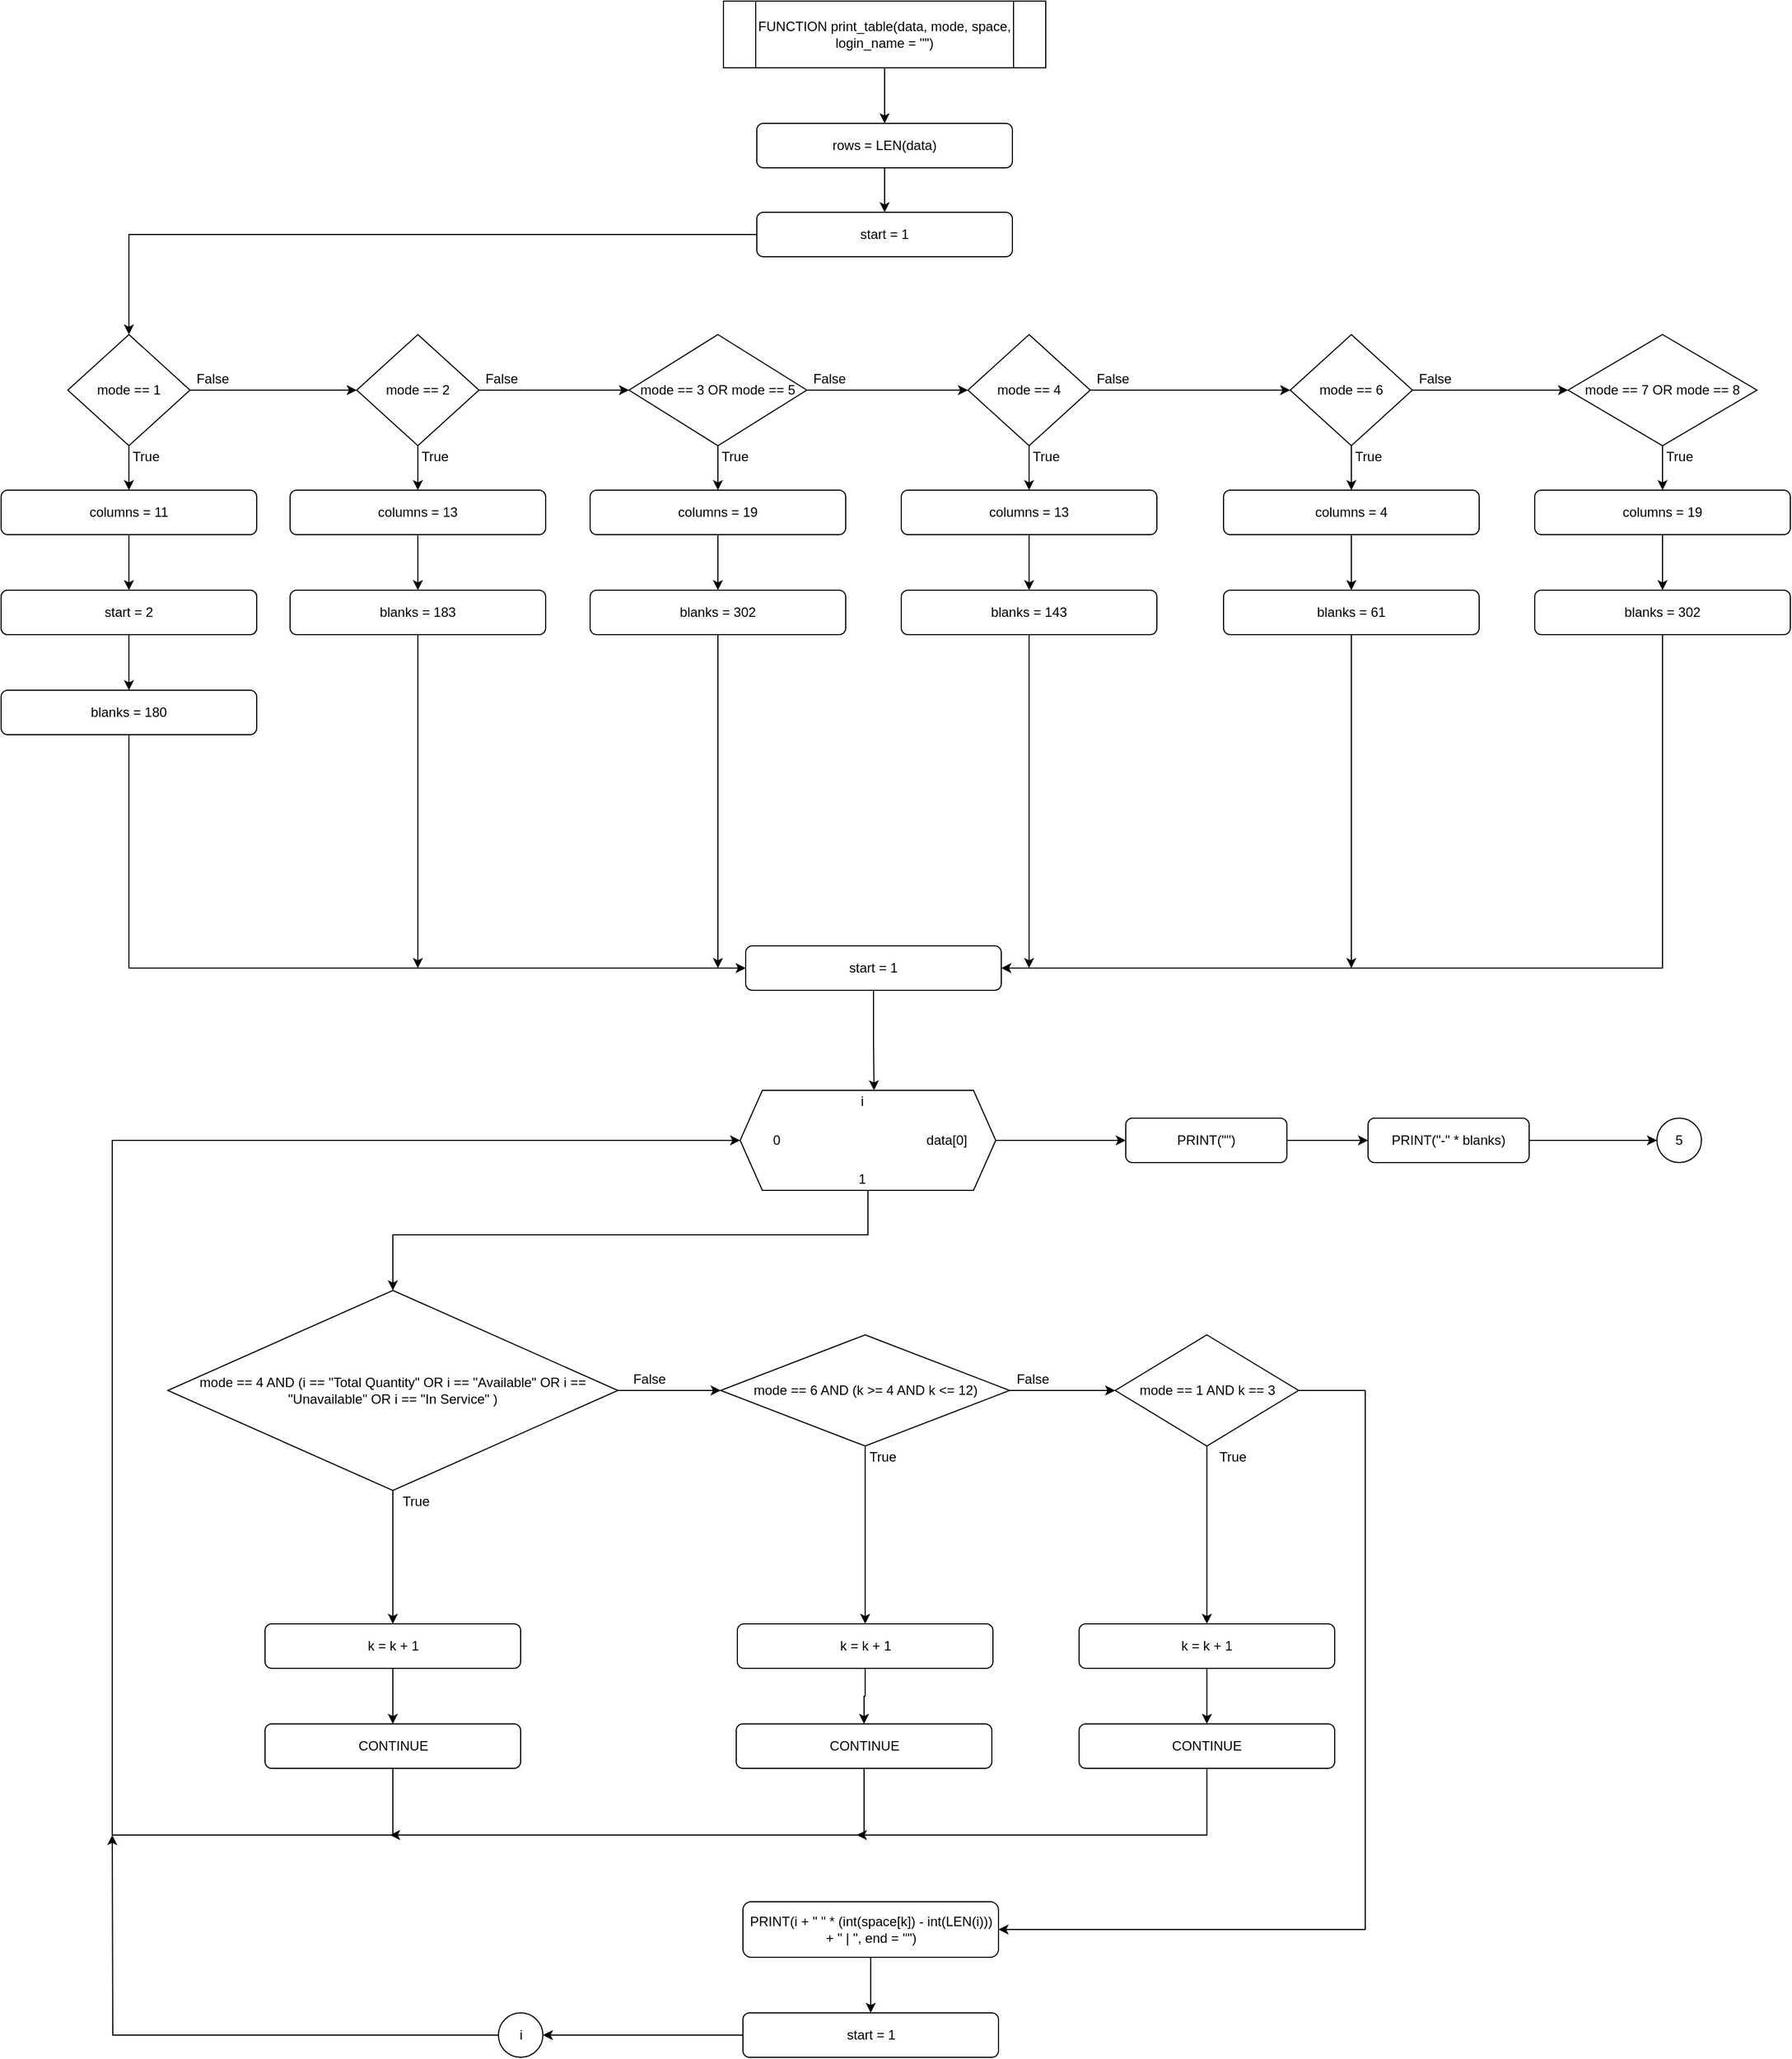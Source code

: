 <mxfile version="14.7.6" type="github" pages="2">
  <diagram id="pfcM3bttXem0MhIztuWE" name="Page-1">
    <mxGraphModel dx="1753" dy="1064" grid="1" gridSize="10" guides="1" tooltips="1" connect="1" arrows="1" fold="1" page="1" pageScale="1" pageWidth="3300" pageHeight="4681" math="0" shadow="0">
      <root>
        <mxCell id="0" />
        <mxCell id="1" parent="0" />
        <mxCell id="5b7TOtmZeHApVHeLRPyt-3" value="" style="edgeStyle=orthogonalEdgeStyle;rounded=0;orthogonalLoop=1;jettySize=auto;html=1;" edge="1" parent="1" source="5b7TOtmZeHApVHeLRPyt-1" target="5b7TOtmZeHApVHeLRPyt-2">
          <mxGeometry relative="1" as="geometry" />
        </mxCell>
        <mxCell id="5b7TOtmZeHApVHeLRPyt-1" value="FUNCTION print_table(data, mode, space, login_name = &quot;&quot;)" style="shape=process;whiteSpace=wrap;html=1;backgroundOutline=1;" vertex="1" parent="1">
          <mxGeometry x="780" y="80" width="290" height="60" as="geometry" />
        </mxCell>
        <mxCell id="5b7TOtmZeHApVHeLRPyt-5" value="" style="edgeStyle=orthogonalEdgeStyle;rounded=0;orthogonalLoop=1;jettySize=auto;html=1;" edge="1" parent="1" source="5b7TOtmZeHApVHeLRPyt-2" target="5b7TOtmZeHApVHeLRPyt-4">
          <mxGeometry relative="1" as="geometry" />
        </mxCell>
        <mxCell id="5b7TOtmZeHApVHeLRPyt-2" value="rows = LEN(data)" style="rounded=1;whiteSpace=wrap;html=1;" vertex="1" parent="1">
          <mxGeometry x="810" y="190" width="230" height="40" as="geometry" />
        </mxCell>
        <mxCell id="5b7TOtmZeHApVHeLRPyt-7" style="edgeStyle=orthogonalEdgeStyle;rounded=0;orthogonalLoop=1;jettySize=auto;html=1;entryX=0.5;entryY=0;entryDx=0;entryDy=0;" edge="1" parent="1" source="5b7TOtmZeHApVHeLRPyt-4" target="5b7TOtmZeHApVHeLRPyt-6">
          <mxGeometry relative="1" as="geometry" />
        </mxCell>
        <mxCell id="5b7TOtmZeHApVHeLRPyt-4" value="start = 1" style="rounded=1;whiteSpace=wrap;html=1;" vertex="1" parent="1">
          <mxGeometry x="810" y="270" width="230" height="40" as="geometry" />
        </mxCell>
        <mxCell id="5b7TOtmZeHApVHeLRPyt-9" value="" style="edgeStyle=orthogonalEdgeStyle;rounded=0;orthogonalLoop=1;jettySize=auto;html=1;" edge="1" parent="1" source="5b7TOtmZeHApVHeLRPyt-6" target="5b7TOtmZeHApVHeLRPyt-8">
          <mxGeometry relative="1" as="geometry" />
        </mxCell>
        <mxCell id="5b7TOtmZeHApVHeLRPyt-37" style="edgeStyle=orthogonalEdgeStyle;rounded=0;orthogonalLoop=1;jettySize=auto;html=1;entryX=0;entryY=0.5;entryDx=0;entryDy=0;" edge="1" parent="1" source="5b7TOtmZeHApVHeLRPyt-6" target="5b7TOtmZeHApVHeLRPyt-13">
          <mxGeometry relative="1" as="geometry" />
        </mxCell>
        <mxCell id="5b7TOtmZeHApVHeLRPyt-6" value="mode == 1" style="rhombus;whiteSpace=wrap;html=1;" vertex="1" parent="1">
          <mxGeometry x="190" y="380" width="110" height="100" as="geometry" />
        </mxCell>
        <mxCell id="5b7TOtmZeHApVHeLRPyt-11" value="" style="edgeStyle=orthogonalEdgeStyle;rounded=0;orthogonalLoop=1;jettySize=auto;html=1;" edge="1" parent="1" source="5b7TOtmZeHApVHeLRPyt-8" target="5b7TOtmZeHApVHeLRPyt-10">
          <mxGeometry relative="1" as="geometry" />
        </mxCell>
        <mxCell id="5b7TOtmZeHApVHeLRPyt-8" value="columns = 11" style="rounded=1;whiteSpace=wrap;html=1;" vertex="1" parent="1">
          <mxGeometry x="130" y="520" width="230" height="40" as="geometry" />
        </mxCell>
        <mxCell id="5b7TOtmZeHApVHeLRPyt-10" value="PRINT(&quot;Please Select: &quot;)" style="rounded=1;whiteSpace=wrap;html=1;" vertex="1" parent="1">
          <mxGeometry x="130" y="610" width="230" height="40" as="geometry" />
        </mxCell>
        <mxCell id="5b7TOtmZeHApVHeLRPyt-12" value="" style="edgeStyle=orthogonalEdgeStyle;rounded=0;orthogonalLoop=1;jettySize=auto;html=1;" edge="1" parent="1" source="5b7TOtmZeHApVHeLRPyt-13" target="5b7TOtmZeHApVHeLRPyt-15">
          <mxGeometry relative="1" as="geometry" />
        </mxCell>
        <mxCell id="5b7TOtmZeHApVHeLRPyt-38" style="edgeStyle=orthogonalEdgeStyle;rounded=0;orthogonalLoop=1;jettySize=auto;html=1;" edge="1" parent="1" source="5b7TOtmZeHApVHeLRPyt-13" target="5b7TOtmZeHApVHeLRPyt-18">
          <mxGeometry relative="1" as="geometry" />
        </mxCell>
        <mxCell id="5b7TOtmZeHApVHeLRPyt-13" value="mode == 2" style="rhombus;whiteSpace=wrap;html=1;" vertex="1" parent="1">
          <mxGeometry x="450" y="380" width="110" height="100" as="geometry" />
        </mxCell>
        <mxCell id="5b7TOtmZeHApVHeLRPyt-14" value="" style="edgeStyle=orthogonalEdgeStyle;rounded=0;orthogonalLoop=1;jettySize=auto;html=1;" edge="1" parent="1" source="5b7TOtmZeHApVHeLRPyt-15" target="5b7TOtmZeHApVHeLRPyt-16">
          <mxGeometry relative="1" as="geometry" />
        </mxCell>
        <mxCell id="5b7TOtmZeHApVHeLRPyt-15" value="columns = 13" style="rounded=1;whiteSpace=wrap;html=1;" vertex="1" parent="1">
          <mxGeometry x="390" y="520" width="230" height="40" as="geometry" />
        </mxCell>
        <mxCell id="5b7TOtmZeHApVHeLRPyt-62" style="edgeStyle=orthogonalEdgeStyle;rounded=0;orthogonalLoop=1;jettySize=auto;html=1;" edge="1" parent="1" source="5b7TOtmZeHApVHeLRPyt-16">
          <mxGeometry relative="1" as="geometry">
            <mxPoint x="505" y="950" as="targetPoint" />
          </mxGeometry>
        </mxCell>
        <mxCell id="5b7TOtmZeHApVHeLRPyt-16" value="blanks = 183" style="rounded=1;whiteSpace=wrap;html=1;" vertex="1" parent="1">
          <mxGeometry x="390" y="610" width="230" height="40" as="geometry" />
        </mxCell>
        <mxCell id="5b7TOtmZeHApVHeLRPyt-17" value="" style="edgeStyle=orthogonalEdgeStyle;rounded=0;orthogonalLoop=1;jettySize=auto;html=1;" edge="1" parent="1" source="5b7TOtmZeHApVHeLRPyt-18" target="5b7TOtmZeHApVHeLRPyt-20">
          <mxGeometry relative="1" as="geometry" />
        </mxCell>
        <mxCell id="5b7TOtmZeHApVHeLRPyt-39" style="edgeStyle=orthogonalEdgeStyle;rounded=0;orthogonalLoop=1;jettySize=auto;html=1;entryX=0;entryY=0.5;entryDx=0;entryDy=0;" edge="1" parent="1" source="5b7TOtmZeHApVHeLRPyt-18" target="5b7TOtmZeHApVHeLRPyt-23">
          <mxGeometry relative="1" as="geometry" />
        </mxCell>
        <mxCell id="5b7TOtmZeHApVHeLRPyt-18" value="mode == 3 OR mode == 5" style="rhombus;whiteSpace=wrap;html=1;" vertex="1" parent="1">
          <mxGeometry x="695" y="380" width="160" height="100" as="geometry" />
        </mxCell>
        <mxCell id="5b7TOtmZeHApVHeLRPyt-19" value="" style="edgeStyle=orthogonalEdgeStyle;rounded=0;orthogonalLoop=1;jettySize=auto;html=1;" edge="1" parent="1" source="5b7TOtmZeHApVHeLRPyt-20" target="5b7TOtmZeHApVHeLRPyt-21">
          <mxGeometry relative="1" as="geometry" />
        </mxCell>
        <mxCell id="5b7TOtmZeHApVHeLRPyt-20" value="columns = 19" style="rounded=1;whiteSpace=wrap;html=1;" vertex="1" parent="1">
          <mxGeometry x="660" y="520" width="230" height="40" as="geometry" />
        </mxCell>
        <mxCell id="5b7TOtmZeHApVHeLRPyt-63" style="edgeStyle=orthogonalEdgeStyle;rounded=0;orthogonalLoop=1;jettySize=auto;html=1;" edge="1" parent="1" source="5b7TOtmZeHApVHeLRPyt-21">
          <mxGeometry relative="1" as="geometry">
            <mxPoint x="775" y="950" as="targetPoint" />
          </mxGeometry>
        </mxCell>
        <mxCell id="5b7TOtmZeHApVHeLRPyt-21" value="blanks = 302" style="rounded=1;whiteSpace=wrap;html=1;" vertex="1" parent="1">
          <mxGeometry x="660" y="610" width="230" height="40" as="geometry" />
        </mxCell>
        <mxCell id="5b7TOtmZeHApVHeLRPyt-22" value="" style="edgeStyle=orthogonalEdgeStyle;rounded=0;orthogonalLoop=1;jettySize=auto;html=1;" edge="1" parent="1" source="5b7TOtmZeHApVHeLRPyt-23" target="5b7TOtmZeHApVHeLRPyt-25">
          <mxGeometry relative="1" as="geometry" />
        </mxCell>
        <mxCell id="5b7TOtmZeHApVHeLRPyt-40" style="edgeStyle=orthogonalEdgeStyle;rounded=0;orthogonalLoop=1;jettySize=auto;html=1;" edge="1" parent="1" source="5b7TOtmZeHApVHeLRPyt-23" target="5b7TOtmZeHApVHeLRPyt-28">
          <mxGeometry relative="1" as="geometry" />
        </mxCell>
        <mxCell id="5b7TOtmZeHApVHeLRPyt-23" value="mode == 4" style="rhombus;whiteSpace=wrap;html=1;" vertex="1" parent="1">
          <mxGeometry x="1000" y="380" width="110" height="100" as="geometry" />
        </mxCell>
        <mxCell id="5b7TOtmZeHApVHeLRPyt-24" value="" style="edgeStyle=orthogonalEdgeStyle;rounded=0;orthogonalLoop=1;jettySize=auto;html=1;" edge="1" parent="1" source="5b7TOtmZeHApVHeLRPyt-25" target="5b7TOtmZeHApVHeLRPyt-26">
          <mxGeometry relative="1" as="geometry" />
        </mxCell>
        <mxCell id="5b7TOtmZeHApVHeLRPyt-25" value="columns = 13" style="rounded=1;whiteSpace=wrap;html=1;" vertex="1" parent="1">
          <mxGeometry x="940" y="520" width="230" height="40" as="geometry" />
        </mxCell>
        <mxCell id="5b7TOtmZeHApVHeLRPyt-66" style="edgeStyle=orthogonalEdgeStyle;rounded=0;orthogonalLoop=1;jettySize=auto;html=1;" edge="1" parent="1" source="5b7TOtmZeHApVHeLRPyt-26">
          <mxGeometry relative="1" as="geometry">
            <mxPoint x="1055" y="950" as="targetPoint" />
          </mxGeometry>
        </mxCell>
        <mxCell id="5b7TOtmZeHApVHeLRPyt-26" value="blanks = 143" style="rounded=1;whiteSpace=wrap;html=1;" vertex="1" parent="1">
          <mxGeometry x="940" y="610" width="230" height="40" as="geometry" />
        </mxCell>
        <mxCell id="5b7TOtmZeHApVHeLRPyt-27" value="" style="edgeStyle=orthogonalEdgeStyle;rounded=0;orthogonalLoop=1;jettySize=auto;html=1;" edge="1" parent="1" source="5b7TOtmZeHApVHeLRPyt-28" target="5b7TOtmZeHApVHeLRPyt-30">
          <mxGeometry relative="1" as="geometry" />
        </mxCell>
        <mxCell id="5b7TOtmZeHApVHeLRPyt-42" style="edgeStyle=orthogonalEdgeStyle;rounded=0;orthogonalLoop=1;jettySize=auto;html=1;entryX=0;entryY=0.5;entryDx=0;entryDy=0;" edge="1" parent="1" source="5b7TOtmZeHApVHeLRPyt-28" target="5b7TOtmZeHApVHeLRPyt-33">
          <mxGeometry relative="1" as="geometry" />
        </mxCell>
        <mxCell id="5b7TOtmZeHApVHeLRPyt-28" value="mode == 6" style="rhombus;whiteSpace=wrap;html=1;" vertex="1" parent="1">
          <mxGeometry x="1290" y="380" width="110" height="100" as="geometry" />
        </mxCell>
        <mxCell id="5b7TOtmZeHApVHeLRPyt-29" value="" style="edgeStyle=orthogonalEdgeStyle;rounded=0;orthogonalLoop=1;jettySize=auto;html=1;" edge="1" parent="1" source="5b7TOtmZeHApVHeLRPyt-30" target="5b7TOtmZeHApVHeLRPyt-31">
          <mxGeometry relative="1" as="geometry" />
        </mxCell>
        <mxCell id="5b7TOtmZeHApVHeLRPyt-30" value="columns = 4" style="rounded=1;whiteSpace=wrap;html=1;" vertex="1" parent="1">
          <mxGeometry x="1230" y="520" width="230" height="40" as="geometry" />
        </mxCell>
        <mxCell id="5b7TOtmZeHApVHeLRPyt-65" style="edgeStyle=orthogonalEdgeStyle;rounded=0;orthogonalLoop=1;jettySize=auto;html=1;" edge="1" parent="1" source="5b7TOtmZeHApVHeLRPyt-31">
          <mxGeometry relative="1" as="geometry">
            <mxPoint x="1345" y="950" as="targetPoint" />
          </mxGeometry>
        </mxCell>
        <mxCell id="5b7TOtmZeHApVHeLRPyt-31" value="blanks = 61" style="rounded=1;whiteSpace=wrap;html=1;" vertex="1" parent="1">
          <mxGeometry x="1230" y="610" width="230" height="40" as="geometry" />
        </mxCell>
        <mxCell id="5b7TOtmZeHApVHeLRPyt-32" value="" style="edgeStyle=orthogonalEdgeStyle;rounded=0;orthogonalLoop=1;jettySize=auto;html=1;" edge="1" parent="1" source="5b7TOtmZeHApVHeLRPyt-33" target="5b7TOtmZeHApVHeLRPyt-35">
          <mxGeometry relative="1" as="geometry" />
        </mxCell>
        <mxCell id="5b7TOtmZeHApVHeLRPyt-33" value="mode == 7 OR mode == 8" style="rhombus;whiteSpace=wrap;html=1;" vertex="1" parent="1">
          <mxGeometry x="1540" y="380" width="170" height="100" as="geometry" />
        </mxCell>
        <mxCell id="5b7TOtmZeHApVHeLRPyt-34" value="" style="edgeStyle=orthogonalEdgeStyle;rounded=0;orthogonalLoop=1;jettySize=auto;html=1;" edge="1" parent="1" source="5b7TOtmZeHApVHeLRPyt-35" target="5b7TOtmZeHApVHeLRPyt-36">
          <mxGeometry relative="1" as="geometry" />
        </mxCell>
        <mxCell id="5b7TOtmZeHApVHeLRPyt-35" value="columns = 19" style="rounded=1;whiteSpace=wrap;html=1;" vertex="1" parent="1">
          <mxGeometry x="1510" y="520" width="230" height="40" as="geometry" />
        </mxCell>
        <mxCell id="5b7TOtmZeHApVHeLRPyt-64" style="edgeStyle=orthogonalEdgeStyle;rounded=0;orthogonalLoop=1;jettySize=auto;html=1;entryX=1;entryY=0.5;entryDx=0;entryDy=0;" edge="1" parent="1" source="5b7TOtmZeHApVHeLRPyt-36" target="5b7TOtmZeHApVHeLRPyt-59">
          <mxGeometry relative="1" as="geometry">
            <Array as="points">
              <mxPoint x="1625" y="950" />
            </Array>
          </mxGeometry>
        </mxCell>
        <mxCell id="5b7TOtmZeHApVHeLRPyt-36" value="blanks = 302" style="rounded=1;whiteSpace=wrap;html=1;" vertex="1" parent="1">
          <mxGeometry x="1510" y="610" width="230" height="40" as="geometry" />
        </mxCell>
        <mxCell id="5b7TOtmZeHApVHeLRPyt-45" value="" style="edgeStyle=orthogonalEdgeStyle;rounded=0;orthogonalLoop=1;jettySize=auto;html=1;" edge="1" parent="1" source="5b7TOtmZeHApVHeLRPyt-43" target="5b7TOtmZeHApVHeLRPyt-44">
          <mxGeometry relative="1" as="geometry" />
        </mxCell>
        <mxCell id="5b7TOtmZeHApVHeLRPyt-43" value="start = 2" style="rounded=1;whiteSpace=wrap;html=1;" vertex="1" parent="1">
          <mxGeometry x="130" y="610" width="230" height="40" as="geometry" />
        </mxCell>
        <mxCell id="5b7TOtmZeHApVHeLRPyt-61" style="edgeStyle=orthogonalEdgeStyle;rounded=0;orthogonalLoop=1;jettySize=auto;html=1;entryX=0;entryY=0.5;entryDx=0;entryDy=0;" edge="1" parent="1" source="5b7TOtmZeHApVHeLRPyt-44" target="5b7TOtmZeHApVHeLRPyt-59">
          <mxGeometry relative="1" as="geometry">
            <Array as="points">
              <mxPoint x="245" y="950" />
            </Array>
          </mxGeometry>
        </mxCell>
        <mxCell id="5b7TOtmZeHApVHeLRPyt-44" value="blanks = 180" style="rounded=1;whiteSpace=wrap;html=1;" vertex="1" parent="1">
          <mxGeometry x="130" y="700" width="230" height="40" as="geometry" />
        </mxCell>
        <mxCell id="5b7TOtmZeHApVHeLRPyt-47" value="True" style="text;html=1;align=center;verticalAlign=middle;resizable=0;points=[];autosize=1;strokeColor=none;" vertex="1" parent="1">
          <mxGeometry x="240" y="480" width="40" height="20" as="geometry" />
        </mxCell>
        <mxCell id="5b7TOtmZeHApVHeLRPyt-48" value="True" style="text;html=1;align=center;verticalAlign=middle;resizable=0;points=[];autosize=1;strokeColor=none;" vertex="1" parent="1">
          <mxGeometry x="500" y="480" width="40" height="20" as="geometry" />
        </mxCell>
        <mxCell id="5b7TOtmZeHApVHeLRPyt-49" value="True" style="text;html=1;align=center;verticalAlign=middle;resizable=0;points=[];autosize=1;strokeColor=none;" vertex="1" parent="1">
          <mxGeometry x="770" y="480" width="40" height="20" as="geometry" />
        </mxCell>
        <mxCell id="5b7TOtmZeHApVHeLRPyt-50" value="True" style="text;html=1;align=center;verticalAlign=middle;resizable=0;points=[];autosize=1;strokeColor=none;" vertex="1" parent="1">
          <mxGeometry x="1050" y="480" width="40" height="20" as="geometry" />
        </mxCell>
        <mxCell id="5b7TOtmZeHApVHeLRPyt-51" value="True" style="text;html=1;align=center;verticalAlign=middle;resizable=0;points=[];autosize=1;strokeColor=none;" vertex="1" parent="1">
          <mxGeometry x="1620" y="480" width="40" height="20" as="geometry" />
        </mxCell>
        <mxCell id="5b7TOtmZeHApVHeLRPyt-52" value="True" style="text;html=1;align=center;verticalAlign=middle;resizable=0;points=[];autosize=1;strokeColor=none;" vertex="1" parent="1">
          <mxGeometry x="1340" y="480" width="40" height="20" as="geometry" />
        </mxCell>
        <mxCell id="5b7TOtmZeHApVHeLRPyt-53" value="False" style="text;html=1;align=center;verticalAlign=middle;resizable=0;points=[];autosize=1;strokeColor=none;" vertex="1" parent="1">
          <mxGeometry x="300" y="410" width="40" height="20" as="geometry" />
        </mxCell>
        <mxCell id="5b7TOtmZeHApVHeLRPyt-54" value="False" style="text;html=1;align=center;verticalAlign=middle;resizable=0;points=[];autosize=1;strokeColor=none;" vertex="1" parent="1">
          <mxGeometry x="560" y="410" width="40" height="20" as="geometry" />
        </mxCell>
        <mxCell id="5b7TOtmZeHApVHeLRPyt-55" value="False" style="text;html=1;align=center;verticalAlign=middle;resizable=0;points=[];autosize=1;strokeColor=none;" vertex="1" parent="1">
          <mxGeometry x="855" y="410" width="40" height="20" as="geometry" />
        </mxCell>
        <mxCell id="5b7TOtmZeHApVHeLRPyt-56" value="False" style="text;html=1;align=center;verticalAlign=middle;resizable=0;points=[];autosize=1;strokeColor=none;" vertex="1" parent="1">
          <mxGeometry x="1110" y="410" width="40" height="20" as="geometry" />
        </mxCell>
        <mxCell id="5b7TOtmZeHApVHeLRPyt-57" value="False" style="text;html=1;align=center;verticalAlign=middle;resizable=0;points=[];autosize=1;strokeColor=none;" vertex="1" parent="1">
          <mxGeometry x="1400" y="410" width="40" height="20" as="geometry" />
        </mxCell>
        <mxCell id="5b7TOtmZeHApVHeLRPyt-74" style="edgeStyle=orthogonalEdgeStyle;rounded=0;orthogonalLoop=1;jettySize=auto;html=1;entryX=0.75;entryY=0;entryDx=0;entryDy=0;" edge="1" parent="1" source="5b7TOtmZeHApVHeLRPyt-59" target="5b7TOtmZeHApVHeLRPyt-70">
          <mxGeometry relative="1" as="geometry" />
        </mxCell>
        <mxCell id="5b7TOtmZeHApVHeLRPyt-59" value="start = 1" style="rounded=1;whiteSpace=wrap;html=1;" vertex="1" parent="1">
          <mxGeometry x="800" y="930" width="230" height="40" as="geometry" />
        </mxCell>
        <mxCell id="5b7TOtmZeHApVHeLRPyt-68" value="" style="group" vertex="1" connectable="0" parent="1">
          <mxGeometry x="795" y="1060" width="230" height="90" as="geometry" />
        </mxCell>
        <mxCell id="5b7TOtmZeHApVHeLRPyt-69" value="" style="shape=hexagon;perimeter=hexagonPerimeter2;whiteSpace=wrap;html=1;fixedSize=1;" vertex="1" parent="5b7TOtmZeHApVHeLRPyt-68">
          <mxGeometry width="230.0" height="90" as="geometry" />
        </mxCell>
        <mxCell id="5b7TOtmZeHApVHeLRPyt-70" value="i" style="text;html=1;strokeColor=none;fillColor=none;align=center;verticalAlign=middle;whiteSpace=wrap;rounded=0;" vertex="1" parent="5b7TOtmZeHApVHeLRPyt-68">
          <mxGeometry x="87.619" width="43.81" height="20" as="geometry" />
        </mxCell>
        <mxCell id="5b7TOtmZeHApVHeLRPyt-71" value="0" style="text;html=1;strokeColor=none;fillColor=none;align=center;verticalAlign=middle;whiteSpace=wrap;rounded=0;" vertex="1" parent="5b7TOtmZeHApVHeLRPyt-68">
          <mxGeometry x="10.952" y="35" width="43.81" height="20" as="geometry" />
        </mxCell>
        <mxCell id="5b7TOtmZeHApVHeLRPyt-72" value="1" style="text;html=1;strokeColor=none;fillColor=none;align=center;verticalAlign=middle;whiteSpace=wrap;rounded=0;" vertex="1" parent="5b7TOtmZeHApVHeLRPyt-68">
          <mxGeometry x="87.619" y="70" width="43.81" height="20" as="geometry" />
        </mxCell>
        <mxCell id="5b7TOtmZeHApVHeLRPyt-73" value="data[0]" style="text;html=1;strokeColor=none;fillColor=none;align=center;verticalAlign=middle;whiteSpace=wrap;rounded=0;" vertex="1" parent="5b7TOtmZeHApVHeLRPyt-68">
          <mxGeometry x="164.286" y="35" width="43.81" height="20" as="geometry" />
        </mxCell>
        <mxCell id="5b7TOtmZeHApVHeLRPyt-75" value="" style="edgeStyle=orthogonalEdgeStyle;rounded=0;orthogonalLoop=1;jettySize=auto;html=1;" edge="1" parent="1" source="5b7TOtmZeHApVHeLRPyt-77" target="5b7TOtmZeHApVHeLRPyt-79">
          <mxGeometry relative="1" as="geometry" />
        </mxCell>
        <mxCell id="5b7TOtmZeHApVHeLRPyt-76" style="edgeStyle=orthogonalEdgeStyle;rounded=0;orthogonalLoop=1;jettySize=auto;html=1;" edge="1" parent="1" source="5b7TOtmZeHApVHeLRPyt-77" target="5b7TOtmZeHApVHeLRPyt-83">
          <mxGeometry relative="1" as="geometry" />
        </mxCell>
        <mxCell id="5b7TOtmZeHApVHeLRPyt-77" value="mode == 4 AND (i == &quot;Total Quantity&quot; OR i == &quot;Available&quot; OR i == &quot;Unavailable&quot; OR i == &quot;In Service&quot; )" style="rhombus;whiteSpace=wrap;html=1;" vertex="1" parent="1">
          <mxGeometry x="280" y="1240" width="405" height="180" as="geometry" />
        </mxCell>
        <mxCell id="5b7TOtmZeHApVHeLRPyt-78" value="" style="edgeStyle=orthogonalEdgeStyle;rounded=0;orthogonalLoop=1;jettySize=auto;html=1;" edge="1" parent="1" source="5b7TOtmZeHApVHeLRPyt-79" target="5b7TOtmZeHApVHeLRPyt-80">
          <mxGeometry relative="1" as="geometry" />
        </mxCell>
        <mxCell id="5b7TOtmZeHApVHeLRPyt-79" value="k = k + 1" style="rounded=1;whiteSpace=wrap;html=1;" vertex="1" parent="1">
          <mxGeometry x="367.5" y="1540" width="230" height="40" as="geometry" />
        </mxCell>
        <mxCell id="5b7TOtmZeHApVHeLRPyt-109" style="edgeStyle=orthogonalEdgeStyle;rounded=0;orthogonalLoop=1;jettySize=auto;html=1;entryX=0;entryY=0.5;entryDx=0;entryDy=0;" edge="1" parent="1" source="5b7TOtmZeHApVHeLRPyt-80" target="5b7TOtmZeHApVHeLRPyt-69">
          <mxGeometry relative="1" as="geometry">
            <Array as="points">
              <mxPoint x="482" y="1730" />
              <mxPoint x="230" y="1730" />
              <mxPoint x="230" y="1105" />
            </Array>
          </mxGeometry>
        </mxCell>
        <mxCell id="5b7TOtmZeHApVHeLRPyt-80" value="CONTINUE" style="rounded=1;whiteSpace=wrap;html=1;" vertex="1" parent="1">
          <mxGeometry x="367.5" y="1630" width="230" height="40" as="geometry" />
        </mxCell>
        <mxCell id="5b7TOtmZeHApVHeLRPyt-81" value="" style="edgeStyle=orthogonalEdgeStyle;rounded=0;orthogonalLoop=1;jettySize=auto;html=1;" edge="1" parent="1" source="5b7TOtmZeHApVHeLRPyt-83" target="5b7TOtmZeHApVHeLRPyt-85">
          <mxGeometry relative="1" as="geometry" />
        </mxCell>
        <mxCell id="5b7TOtmZeHApVHeLRPyt-82" style="edgeStyle=orthogonalEdgeStyle;rounded=0;orthogonalLoop=1;jettySize=auto;html=1;entryX=0;entryY=0.5;entryDx=0;entryDy=0;" edge="1" parent="1" source="5b7TOtmZeHApVHeLRPyt-83" target="5b7TOtmZeHApVHeLRPyt-88">
          <mxGeometry relative="1" as="geometry" />
        </mxCell>
        <mxCell id="5b7TOtmZeHApVHeLRPyt-83" value="mode == 6 AND (k &amp;gt;= 4 AND k &amp;lt;= 12)" style="rhombus;whiteSpace=wrap;html=1;" vertex="1" parent="1">
          <mxGeometry x="777.5" y="1280" width="260" height="100" as="geometry" />
        </mxCell>
        <mxCell id="5b7TOtmZeHApVHeLRPyt-84" value="" style="edgeStyle=orthogonalEdgeStyle;rounded=0;orthogonalLoop=1;jettySize=auto;html=1;" edge="1" parent="1" source="5b7TOtmZeHApVHeLRPyt-85" target="5b7TOtmZeHApVHeLRPyt-86">
          <mxGeometry relative="1" as="geometry" />
        </mxCell>
        <mxCell id="5b7TOtmZeHApVHeLRPyt-85" value="k = k + 1" style="rounded=1;whiteSpace=wrap;html=1;" vertex="1" parent="1">
          <mxGeometry x="792.5" y="1540" width="230" height="40" as="geometry" />
        </mxCell>
        <mxCell id="5b7TOtmZeHApVHeLRPyt-110" style="edgeStyle=orthogonalEdgeStyle;rounded=0;orthogonalLoop=1;jettySize=auto;html=1;" edge="1" parent="1" source="5b7TOtmZeHApVHeLRPyt-86">
          <mxGeometry relative="1" as="geometry">
            <mxPoint x="480" y="1730" as="targetPoint" />
            <Array as="points">
              <mxPoint x="906" y="1730" />
            </Array>
          </mxGeometry>
        </mxCell>
        <mxCell id="5b7TOtmZeHApVHeLRPyt-86" value="CONTINUE" style="rounded=1;whiteSpace=wrap;html=1;" vertex="1" parent="1">
          <mxGeometry x="791.5" y="1630" width="230" height="40" as="geometry" />
        </mxCell>
        <mxCell id="5b7TOtmZeHApVHeLRPyt-87" value="" style="edgeStyle=orthogonalEdgeStyle;rounded=0;orthogonalLoop=1;jettySize=auto;html=1;" edge="1" parent="1" source="5b7TOtmZeHApVHeLRPyt-88" target="5b7TOtmZeHApVHeLRPyt-90">
          <mxGeometry relative="1" as="geometry" />
        </mxCell>
        <mxCell id="5b7TOtmZeHApVHeLRPyt-88" value="mode == 1 AND k == 3" style="rhombus;whiteSpace=wrap;html=1;" vertex="1" parent="1">
          <mxGeometry x="1132.5" y="1280" width="165" height="100" as="geometry" />
        </mxCell>
        <mxCell id="5b7TOtmZeHApVHeLRPyt-89" value="" style="edgeStyle=orthogonalEdgeStyle;rounded=0;orthogonalLoop=1;jettySize=auto;html=1;" edge="1" parent="1" source="5b7TOtmZeHApVHeLRPyt-90" target="5b7TOtmZeHApVHeLRPyt-91">
          <mxGeometry relative="1" as="geometry" />
        </mxCell>
        <mxCell id="5b7TOtmZeHApVHeLRPyt-90" value="k = k + 1" style="rounded=1;whiteSpace=wrap;html=1;" vertex="1" parent="1">
          <mxGeometry x="1100" y="1540" width="230" height="40" as="geometry" />
        </mxCell>
        <mxCell id="5b7TOtmZeHApVHeLRPyt-111" style="edgeStyle=orthogonalEdgeStyle;rounded=0;orthogonalLoop=1;jettySize=auto;html=1;" edge="1" parent="1" source="5b7TOtmZeHApVHeLRPyt-91">
          <mxGeometry relative="1" as="geometry">
            <mxPoint x="900" y="1730" as="targetPoint" />
            <Array as="points">
              <mxPoint x="1215" y="1730" />
              <mxPoint x="910" y="1730" />
            </Array>
          </mxGeometry>
        </mxCell>
        <mxCell id="5b7TOtmZeHApVHeLRPyt-91" value="CONTINUE" style="rounded=1;whiteSpace=wrap;html=1;" vertex="1" parent="1">
          <mxGeometry x="1100" y="1630" width="230" height="40" as="geometry" />
        </mxCell>
        <mxCell id="5b7TOtmZeHApVHeLRPyt-92" value="True" style="text;html=1;align=center;verticalAlign=middle;resizable=0;points=[];autosize=1;strokeColor=none;" vertex="1" parent="1">
          <mxGeometry x="482.5" y="1420" width="40" height="20" as="geometry" />
        </mxCell>
        <mxCell id="5b7TOtmZeHApVHeLRPyt-93" value="True" style="text;html=1;align=center;verticalAlign=middle;resizable=0;points=[];autosize=1;strokeColor=none;" vertex="1" parent="1">
          <mxGeometry x="902.5" y="1380" width="40" height="20" as="geometry" />
        </mxCell>
        <mxCell id="5b7TOtmZeHApVHeLRPyt-94" value="True" style="text;html=1;align=center;verticalAlign=middle;resizable=0;points=[];autosize=1;strokeColor=none;" vertex="1" parent="1">
          <mxGeometry x="1217.5" y="1380" width="40" height="20" as="geometry" />
        </mxCell>
        <mxCell id="5b7TOtmZeHApVHeLRPyt-95" value="False" style="text;html=1;align=center;verticalAlign=middle;resizable=0;points=[];autosize=1;strokeColor=none;" vertex="1" parent="1">
          <mxGeometry x="692.5" y="1310" width="40" height="20" as="geometry" />
        </mxCell>
        <mxCell id="5b7TOtmZeHApVHeLRPyt-96" value="False" style="text;html=1;align=center;verticalAlign=middle;resizable=0;points=[];autosize=1;strokeColor=none;" vertex="1" parent="1">
          <mxGeometry x="1037.5" y="1310" width="40" height="20" as="geometry" />
        </mxCell>
        <mxCell id="5b7TOtmZeHApVHeLRPyt-103" style="edgeStyle=orthogonalEdgeStyle;rounded=0;orthogonalLoop=1;jettySize=auto;html=1;entryX=0.5;entryY=0;entryDx=0;entryDy=0;" edge="1" parent="1" source="5b7TOtmZeHApVHeLRPyt-100" target="5b7TOtmZeHApVHeLRPyt-101">
          <mxGeometry relative="1" as="geometry" />
        </mxCell>
        <mxCell id="5b7TOtmZeHApVHeLRPyt-100" value="PRINT(i + &quot; &quot; * (int(space[k]) - int(LEN(i))) + &quot; | &quot;, end = &quot;&quot;)" style="rounded=1;whiteSpace=wrap;html=1;" vertex="1" parent="1">
          <mxGeometry x="797.5" y="1790" width="230" height="50" as="geometry" />
        </mxCell>
        <mxCell id="5b7TOtmZeHApVHeLRPyt-105" style="edgeStyle=orthogonalEdgeStyle;rounded=0;orthogonalLoop=1;jettySize=auto;html=1;entryX=1;entryY=0.5;entryDx=0;entryDy=0;" edge="1" parent="1" source="5b7TOtmZeHApVHeLRPyt-101" target="5b7TOtmZeHApVHeLRPyt-104">
          <mxGeometry relative="1" as="geometry" />
        </mxCell>
        <mxCell id="5b7TOtmZeHApVHeLRPyt-101" value="start = 1" style="rounded=1;whiteSpace=wrap;html=1;" vertex="1" parent="1">
          <mxGeometry x="797.5" y="1890" width="230" height="40" as="geometry" />
        </mxCell>
        <mxCell id="5b7TOtmZeHApVHeLRPyt-102" style="edgeStyle=orthogonalEdgeStyle;rounded=0;orthogonalLoop=1;jettySize=auto;html=1;entryX=1;entryY=0.5;entryDx=0;entryDy=0;exitX=1;exitY=0.5;exitDx=0;exitDy=0;" edge="1" parent="1" source="5b7TOtmZeHApVHeLRPyt-88" target="5b7TOtmZeHApVHeLRPyt-100">
          <mxGeometry relative="1" as="geometry">
            <mxPoint x="1047.5" y="1815" as="targetPoint" />
            <Array as="points">
              <mxPoint x="1357.5" y="1330" />
              <mxPoint x="1357.5" y="1815" />
            </Array>
          </mxGeometry>
        </mxCell>
        <mxCell id="5b7TOtmZeHApVHeLRPyt-112" style="edgeStyle=orthogonalEdgeStyle;rounded=0;orthogonalLoop=1;jettySize=auto;html=1;" edge="1" parent="1" source="5b7TOtmZeHApVHeLRPyt-104">
          <mxGeometry relative="1" as="geometry">
            <mxPoint x="230.0" y="1730" as="targetPoint" />
          </mxGeometry>
        </mxCell>
        <mxCell id="5b7TOtmZeHApVHeLRPyt-104" value="i" style="ellipse;whiteSpace=wrap;html=1;aspect=fixed;" vertex="1" parent="1">
          <mxGeometry x="577.5" y="1890" width="40" height="40" as="geometry" />
        </mxCell>
        <mxCell id="5b7TOtmZeHApVHeLRPyt-108" style="edgeStyle=orthogonalEdgeStyle;rounded=0;orthogonalLoop=1;jettySize=auto;html=1;entryX=0.5;entryY=0;entryDx=0;entryDy=0;" edge="1" parent="1" source="5b7TOtmZeHApVHeLRPyt-69" target="5b7TOtmZeHApVHeLRPyt-77">
          <mxGeometry relative="1" as="geometry">
            <Array as="points">
              <mxPoint x="910" y="1190" />
              <mxPoint x="482" y="1190" />
            </Array>
          </mxGeometry>
        </mxCell>
        <mxCell id="5b7TOtmZeHApVHeLRPyt-116" value="" style="edgeStyle=orthogonalEdgeStyle;rounded=0;orthogonalLoop=1;jettySize=auto;html=1;" edge="1" parent="1" source="5b7TOtmZeHApVHeLRPyt-113" target="5b7TOtmZeHApVHeLRPyt-115">
          <mxGeometry relative="1" as="geometry" />
        </mxCell>
        <mxCell id="5b7TOtmZeHApVHeLRPyt-113" value="PRINT(&quot;&quot;)" style="rounded=1;whiteSpace=wrap;html=1;" vertex="1" parent="1">
          <mxGeometry x="1142" y="1085" width="145" height="40" as="geometry" />
        </mxCell>
        <mxCell id="5b7TOtmZeHApVHeLRPyt-114" style="edgeStyle=orthogonalEdgeStyle;rounded=0;orthogonalLoop=1;jettySize=auto;html=1;entryX=0;entryY=0.5;entryDx=0;entryDy=0;" edge="1" parent="1" source="5b7TOtmZeHApVHeLRPyt-69" target="5b7TOtmZeHApVHeLRPyt-113">
          <mxGeometry relative="1" as="geometry" />
        </mxCell>
        <mxCell id="5b7TOtmZeHApVHeLRPyt-118" style="edgeStyle=orthogonalEdgeStyle;rounded=0;orthogonalLoop=1;jettySize=auto;html=1;entryX=0;entryY=0.5;entryDx=0;entryDy=0;" edge="1" parent="1" source="5b7TOtmZeHApVHeLRPyt-115" target="5b7TOtmZeHApVHeLRPyt-117">
          <mxGeometry relative="1" as="geometry" />
        </mxCell>
        <mxCell id="5b7TOtmZeHApVHeLRPyt-115" value="PRINT(&quot;-&quot; * blanks)" style="rounded=1;whiteSpace=wrap;html=1;" vertex="1" parent="1">
          <mxGeometry x="1360" y="1085" width="145" height="40" as="geometry" />
        </mxCell>
        <mxCell id="5b7TOtmZeHApVHeLRPyt-117" value="5" style="ellipse;whiteSpace=wrap;html=1;aspect=fixed;" vertex="1" parent="1">
          <mxGeometry x="1620" y="1085" width="40" height="40" as="geometry" />
        </mxCell>
      </root>
    </mxGraphModel>
  </diagram>
  <diagram id="Y2B8yCYavn3xzJErCHpU" name="Page-2">
    <mxGraphModel dx="1444" dy="876" grid="1" gridSize="10" guides="1" tooltips="1" connect="1" arrows="1" fold="1" page="1" pageScale="1" pageWidth="3300" pageHeight="4681" math="0" shadow="0">
      <root>
        <mxCell id="_qXytSeMX8BkhoRD4b5I-0" />
        <mxCell id="_qXytSeMX8BkhoRD4b5I-1" parent="_qXytSeMX8BkhoRD4b5I-0" />
        <mxCell id="nV402GNxVg3FBfneUxB6-25" style="edgeStyle=orthogonalEdgeStyle;rounded=0;orthogonalLoop=1;jettySize=auto;html=1;entryX=0.5;entryY=0;entryDx=0;entryDy=0;" edge="1" parent="_qXytSeMX8BkhoRD4b5I-1" source="nfkuGvNt5spEd9dnOOaj-0" target="nV402GNxVg3FBfneUxB6-20">
          <mxGeometry relative="1" as="geometry" />
        </mxCell>
        <mxCell id="nfkuGvNt5spEd9dnOOaj-0" value="5" style="ellipse;whiteSpace=wrap;html=1;aspect=fixed;" vertex="1" parent="_qXytSeMX8BkhoRD4b5I-1">
          <mxGeometry x="1074.04" y="300" width="40" height="40" as="geometry" />
        </mxCell>
        <mxCell id="nfkuGvNt5spEd9dnOOaj-1" value="" style="group" vertex="1" connectable="0" parent="_qXytSeMX8BkhoRD4b5I-1">
          <mxGeometry x="990" y="570" width="230" height="90" as="geometry" />
        </mxCell>
        <mxCell id="nfkuGvNt5spEd9dnOOaj-2" value="" style="shape=hexagon;perimeter=hexagonPerimeter2;whiteSpace=wrap;html=1;fixedSize=1;" vertex="1" parent="nfkuGvNt5spEd9dnOOaj-1">
          <mxGeometry width="230.0" height="90" as="geometry" />
        </mxCell>
        <mxCell id="nfkuGvNt5spEd9dnOOaj-3" value="k" style="text;html=1;strokeColor=none;fillColor=none;align=center;verticalAlign=middle;whiteSpace=wrap;rounded=0;" vertex="1" parent="nfkuGvNt5spEd9dnOOaj-1">
          <mxGeometry x="87.619" width="43.81" height="20" as="geometry" />
        </mxCell>
        <mxCell id="nfkuGvNt5spEd9dnOOaj-4" value="0" style="text;html=1;strokeColor=none;fillColor=none;align=center;verticalAlign=middle;whiteSpace=wrap;rounded=0;" vertex="1" parent="nfkuGvNt5spEd9dnOOaj-1">
          <mxGeometry x="10.952" y="35" width="43.81" height="20" as="geometry" />
        </mxCell>
        <mxCell id="nfkuGvNt5spEd9dnOOaj-5" value="1" style="text;html=1;strokeColor=none;fillColor=none;align=center;verticalAlign=middle;whiteSpace=wrap;rounded=0;" vertex="1" parent="nfkuGvNt5spEd9dnOOaj-1">
          <mxGeometry x="87.619" y="70" width="43.81" height="20" as="geometry" />
        </mxCell>
        <mxCell id="nfkuGvNt5spEd9dnOOaj-6" value="columns" style="text;html=1;strokeColor=none;fillColor=none;align=center;verticalAlign=middle;whiteSpace=wrap;rounded=0;" vertex="1" parent="nfkuGvNt5spEd9dnOOaj-1">
          <mxGeometry x="164.286" y="35" width="43.81" height="20" as="geometry" />
        </mxCell>
        <mxCell id="OHnWY5ktiJ1QumUMVfZg-14" value="" style="edgeStyle=orthogonalEdgeStyle;rounded=0;orthogonalLoop=1;jettySize=auto;html=1;" edge="1" parent="_qXytSeMX8BkhoRD4b5I-1" source="OHnWY5ktiJ1QumUMVfZg-16" target="OHnWY5ktiJ1QumUMVfZg-18">
          <mxGeometry relative="1" as="geometry" />
        </mxCell>
        <mxCell id="OHnWY5ktiJ1QumUMVfZg-15" style="edgeStyle=orthogonalEdgeStyle;rounded=0;orthogonalLoop=1;jettySize=auto;html=1;entryX=0;entryY=0.5;entryDx=0;entryDy=0;" edge="1" parent="_qXytSeMX8BkhoRD4b5I-1" source="OHnWY5ktiJ1QumUMVfZg-16" target="OHnWY5ktiJ1QumUMVfZg-21">
          <mxGeometry relative="1" as="geometry" />
        </mxCell>
        <mxCell id="OHnWY5ktiJ1QumUMVfZg-16" value="mode == 4 AND (k == 5 OR k == 6 OR k ==7 OR k == 8)" style="rhombus;whiteSpace=wrap;html=1;" vertex="1" parent="_qXytSeMX8BkhoRD4b5I-1">
          <mxGeometry x="310.5" y="740" width="320" height="120" as="geometry" />
        </mxCell>
        <mxCell id="OHnWY5ktiJ1QumUMVfZg-17" value="" style="edgeStyle=orthogonalEdgeStyle;rounded=0;orthogonalLoop=1;jettySize=auto;html=1;" edge="1" parent="_qXytSeMX8BkhoRD4b5I-1" source="OHnWY5ktiJ1QumUMVfZg-18" target="OHnWY5ktiJ1QumUMVfZg-19">
          <mxGeometry relative="1" as="geometry" />
        </mxCell>
        <mxCell id="OHnWY5ktiJ1QumUMVfZg-18" value="k = k + 1" style="rounded=1;whiteSpace=wrap;html=1;" vertex="1" parent="_qXytSeMX8BkhoRD4b5I-1">
          <mxGeometry x="355.5" y="1010" width="230" height="40" as="geometry" />
        </mxCell>
        <mxCell id="nV402GNxVg3FBfneUxB6-5" style="edgeStyle=orthogonalEdgeStyle;rounded=0;orthogonalLoop=1;jettySize=auto;html=1;" edge="1" parent="_qXytSeMX8BkhoRD4b5I-1" source="OHnWY5ktiJ1QumUMVfZg-19">
          <mxGeometry relative="1" as="geometry">
            <mxPoint x="250.0" y="1210" as="targetPoint" />
            <Array as="points">
              <mxPoint x="470" y="1210" />
            </Array>
          </mxGeometry>
        </mxCell>
        <mxCell id="OHnWY5ktiJ1QumUMVfZg-19" value="CONTINUE" style="rounded=1;whiteSpace=wrap;html=1;" vertex="1" parent="_qXytSeMX8BkhoRD4b5I-1">
          <mxGeometry x="354.5" y="1100" width="230" height="40" as="geometry" />
        </mxCell>
        <mxCell id="OHnWY5ktiJ1QumUMVfZg-20" value="" style="edgeStyle=orthogonalEdgeStyle;rounded=0;orthogonalLoop=1;jettySize=auto;html=1;" edge="1" parent="_qXytSeMX8BkhoRD4b5I-1" source="OHnWY5ktiJ1QumUMVfZg-21" target="OHnWY5ktiJ1QumUMVfZg-23">
          <mxGeometry relative="1" as="geometry" />
        </mxCell>
        <mxCell id="OHnWY5ktiJ1QumUMVfZg-35" value="" style="edgeStyle=orthogonalEdgeStyle;rounded=0;orthogonalLoop=1;jettySize=auto;html=1;" edge="1" parent="_qXytSeMX8BkhoRD4b5I-1" source="OHnWY5ktiJ1QumUMVfZg-21" target="OHnWY5ktiJ1QumUMVfZg-30">
          <mxGeometry relative="1" as="geometry" />
        </mxCell>
        <mxCell id="OHnWY5ktiJ1QumUMVfZg-21" value="mode == 5 AND data[i][0] != login_name" style="rhombus;whiteSpace=wrap;html=1;" vertex="1" parent="_qXytSeMX8BkhoRD4b5I-1">
          <mxGeometry x="725" y="750" width="215" height="100" as="geometry" />
        </mxCell>
        <mxCell id="OHnWY5ktiJ1QumUMVfZg-22" value="" style="edgeStyle=orthogonalEdgeStyle;rounded=0;orthogonalLoop=1;jettySize=auto;html=1;" edge="1" parent="_qXytSeMX8BkhoRD4b5I-1" source="OHnWY5ktiJ1QumUMVfZg-23" target="OHnWY5ktiJ1QumUMVfZg-24">
          <mxGeometry relative="1" as="geometry" />
        </mxCell>
        <mxCell id="OHnWY5ktiJ1QumUMVfZg-23" value="k = k + 1" style="rounded=1;whiteSpace=wrap;html=1;" vertex="1" parent="_qXytSeMX8BkhoRD4b5I-1">
          <mxGeometry x="717.5" y="1010" width="230" height="40" as="geometry" />
        </mxCell>
        <mxCell id="nV402GNxVg3FBfneUxB6-6" style="edgeStyle=orthogonalEdgeStyle;rounded=0;orthogonalLoop=1;jettySize=auto;html=1;" edge="1" parent="_qXytSeMX8BkhoRD4b5I-1" source="OHnWY5ktiJ1QumUMVfZg-24">
          <mxGeometry relative="1" as="geometry">
            <mxPoint x="470" y="1210" as="targetPoint" />
            <Array as="points">
              <mxPoint x="832" y="1210" />
            </Array>
          </mxGeometry>
        </mxCell>
        <mxCell id="OHnWY5ktiJ1QumUMVfZg-24" value="CONTINUE" style="rounded=1;whiteSpace=wrap;html=1;" vertex="1" parent="_qXytSeMX8BkhoRD4b5I-1">
          <mxGeometry x="717.5" y="1100" width="230" height="40" as="geometry" />
        </mxCell>
        <mxCell id="OHnWY5ktiJ1QumUMVfZg-25" value="True" style="text;html=1;align=center;verticalAlign=middle;resizable=0;points=[];autosize=1;strokeColor=none;" vertex="1" parent="_qXytSeMX8BkhoRD4b5I-1">
          <mxGeometry x="495" y="850" width="40" height="20" as="geometry" />
        </mxCell>
        <mxCell id="OHnWY5ktiJ1QumUMVfZg-26" value="True" style="text;html=1;align=center;verticalAlign=middle;resizable=0;points=[];autosize=1;strokeColor=none;" vertex="1" parent="_qXytSeMX8BkhoRD4b5I-1">
          <mxGeometry x="840" y="850" width="40" height="20" as="geometry" />
        </mxCell>
        <mxCell id="OHnWY5ktiJ1QumUMVfZg-27" value="False" style="text;html=1;align=center;verticalAlign=middle;resizable=0;points=[];autosize=1;strokeColor=none;" vertex="1" parent="_qXytSeMX8BkhoRD4b5I-1">
          <mxGeometry x="630" y="780" width="40" height="20" as="geometry" />
        </mxCell>
        <mxCell id="OHnWY5ktiJ1QumUMVfZg-29" value="" style="edgeStyle=orthogonalEdgeStyle;rounded=0;orthogonalLoop=1;jettySize=auto;html=1;" edge="1" parent="_qXytSeMX8BkhoRD4b5I-1" source="OHnWY5ktiJ1QumUMVfZg-30" target="OHnWY5ktiJ1QumUMVfZg-32">
          <mxGeometry relative="1" as="geometry" />
        </mxCell>
        <mxCell id="OHnWY5ktiJ1QumUMVfZg-42" style="edgeStyle=orthogonalEdgeStyle;rounded=0;orthogonalLoop=1;jettySize=auto;html=1;entryX=0;entryY=0.5;entryDx=0;entryDy=0;" edge="1" parent="_qXytSeMX8BkhoRD4b5I-1" source="OHnWY5ktiJ1QumUMVfZg-30" target="OHnWY5ktiJ1QumUMVfZg-37">
          <mxGeometry relative="1" as="geometry" />
        </mxCell>
        <mxCell id="OHnWY5ktiJ1QumUMVfZg-30" value="mode == 5 AND data[i][0] != login_name" style="rhombus;whiteSpace=wrap;html=1;" vertex="1" parent="_qXytSeMX8BkhoRD4b5I-1">
          <mxGeometry x="997.5" y="750" width="215" height="100" as="geometry" />
        </mxCell>
        <mxCell id="OHnWY5ktiJ1QumUMVfZg-31" value="" style="edgeStyle=orthogonalEdgeStyle;rounded=0;orthogonalLoop=1;jettySize=auto;html=1;" edge="1" parent="_qXytSeMX8BkhoRD4b5I-1" source="OHnWY5ktiJ1QumUMVfZg-32" target="OHnWY5ktiJ1QumUMVfZg-33">
          <mxGeometry relative="1" as="geometry" />
        </mxCell>
        <mxCell id="OHnWY5ktiJ1QumUMVfZg-32" value="k = k + 1" style="rounded=1;whiteSpace=wrap;html=1;" vertex="1" parent="_qXytSeMX8BkhoRD4b5I-1">
          <mxGeometry x="990" y="1010" width="230" height="40" as="geometry" />
        </mxCell>
        <mxCell id="nV402GNxVg3FBfneUxB6-7" style="edgeStyle=orthogonalEdgeStyle;rounded=0;orthogonalLoop=1;jettySize=auto;html=1;" edge="1" parent="_qXytSeMX8BkhoRD4b5I-1" source="OHnWY5ktiJ1QumUMVfZg-33">
          <mxGeometry relative="1" as="geometry">
            <mxPoint x="830" y="1210" as="targetPoint" />
            <Array as="points">
              <mxPoint x="1105" y="1210" />
            </Array>
          </mxGeometry>
        </mxCell>
        <mxCell id="OHnWY5ktiJ1QumUMVfZg-33" value="CONTINUE" style="rounded=1;whiteSpace=wrap;html=1;" vertex="1" parent="_qXytSeMX8BkhoRD4b5I-1">
          <mxGeometry x="990" y="1100" width="230" height="40" as="geometry" />
        </mxCell>
        <mxCell id="OHnWY5ktiJ1QumUMVfZg-34" value="True" style="text;html=1;align=center;verticalAlign=middle;resizable=0;points=[];autosize=1;strokeColor=none;" vertex="1" parent="_qXytSeMX8BkhoRD4b5I-1">
          <mxGeometry x="1112.5" y="850" width="40" height="20" as="geometry" />
        </mxCell>
        <mxCell id="OHnWY5ktiJ1QumUMVfZg-36" value="" style="edgeStyle=orthogonalEdgeStyle;rounded=0;orthogonalLoop=1;jettySize=auto;html=1;" edge="1" parent="_qXytSeMX8BkhoRD4b5I-1" source="OHnWY5ktiJ1QumUMVfZg-37" target="OHnWY5ktiJ1QumUMVfZg-39">
          <mxGeometry relative="1" as="geometry" />
        </mxCell>
        <mxCell id="OHnWY5ktiJ1QumUMVfZg-52" value="" style="edgeStyle=orthogonalEdgeStyle;rounded=0;orthogonalLoop=1;jettySize=auto;html=1;" edge="1" parent="_qXytSeMX8BkhoRD4b5I-1" source="OHnWY5ktiJ1QumUMVfZg-37" target="OHnWY5ktiJ1QumUMVfZg-47">
          <mxGeometry relative="1" as="geometry" />
        </mxCell>
        <mxCell id="OHnWY5ktiJ1QumUMVfZg-37" value="mode == 5 AND data[i][0] != login_name" style="rhombus;whiteSpace=wrap;html=1;" vertex="1" parent="_qXytSeMX8BkhoRD4b5I-1">
          <mxGeometry x="1267.5" y="750" width="215" height="100" as="geometry" />
        </mxCell>
        <mxCell id="OHnWY5ktiJ1QumUMVfZg-38" value="" style="edgeStyle=orthogonalEdgeStyle;rounded=0;orthogonalLoop=1;jettySize=auto;html=1;" edge="1" parent="_qXytSeMX8BkhoRD4b5I-1" source="OHnWY5ktiJ1QumUMVfZg-39" target="OHnWY5ktiJ1QumUMVfZg-40">
          <mxGeometry relative="1" as="geometry" />
        </mxCell>
        <mxCell id="OHnWY5ktiJ1QumUMVfZg-39" value="k = k + 1" style="rounded=1;whiteSpace=wrap;html=1;" vertex="1" parent="_qXytSeMX8BkhoRD4b5I-1">
          <mxGeometry x="1260" y="1010" width="230" height="40" as="geometry" />
        </mxCell>
        <mxCell id="nV402GNxVg3FBfneUxB6-8" style="edgeStyle=orthogonalEdgeStyle;rounded=0;orthogonalLoop=1;jettySize=auto;html=1;" edge="1" parent="_qXytSeMX8BkhoRD4b5I-1" source="OHnWY5ktiJ1QumUMVfZg-40">
          <mxGeometry relative="1" as="geometry">
            <mxPoint x="1100" y="1210" as="targetPoint" />
            <Array as="points">
              <mxPoint x="1375" y="1210" />
            </Array>
          </mxGeometry>
        </mxCell>
        <mxCell id="OHnWY5ktiJ1QumUMVfZg-40" value="CONTINUE" style="rounded=1;whiteSpace=wrap;html=1;" vertex="1" parent="_qXytSeMX8BkhoRD4b5I-1">
          <mxGeometry x="1260" y="1100" width="230" height="40" as="geometry" />
        </mxCell>
        <mxCell id="OHnWY5ktiJ1QumUMVfZg-41" value="True" style="text;html=1;align=center;verticalAlign=middle;resizable=0;points=[];autosize=1;strokeColor=none;" vertex="1" parent="_qXytSeMX8BkhoRD4b5I-1">
          <mxGeometry x="1382.5" y="850" width="40" height="20" as="geometry" />
        </mxCell>
        <mxCell id="OHnWY5ktiJ1QumUMVfZg-43" value="False" style="text;html=1;align=center;verticalAlign=middle;resizable=0;points=[];autosize=1;strokeColor=none;" vertex="1" parent="_qXytSeMX8BkhoRD4b5I-1">
          <mxGeometry x="940" y="780" width="40" height="20" as="geometry" />
        </mxCell>
        <mxCell id="OHnWY5ktiJ1QumUMVfZg-44" value="False" style="text;html=1;align=center;verticalAlign=middle;resizable=0;points=[];autosize=1;strokeColor=none;" vertex="1" parent="_qXytSeMX8BkhoRD4b5I-1">
          <mxGeometry x="1212.5" y="780" width="40" height="20" as="geometry" />
        </mxCell>
        <mxCell id="OHnWY5ktiJ1QumUMVfZg-45" style="edgeStyle=orthogonalEdgeStyle;rounded=0;orthogonalLoop=1;jettySize=auto;html=1;entryX=0.5;entryY=0;entryDx=0;entryDy=0;" edge="1" parent="_qXytSeMX8BkhoRD4b5I-1" source="nfkuGvNt5spEd9dnOOaj-2" target="OHnWY5ktiJ1QumUMVfZg-16">
          <mxGeometry relative="1" as="geometry">
            <Array as="points">
              <mxPoint x="1105" y="700" />
              <mxPoint x="470" y="700" />
            </Array>
          </mxGeometry>
        </mxCell>
        <mxCell id="OHnWY5ktiJ1QumUMVfZg-46" value="" style="edgeStyle=orthogonalEdgeStyle;rounded=0;orthogonalLoop=1;jettySize=auto;html=1;" edge="1" parent="_qXytSeMX8BkhoRD4b5I-1" source="OHnWY5ktiJ1QumUMVfZg-47" target="OHnWY5ktiJ1QumUMVfZg-49">
          <mxGeometry relative="1" as="geometry" />
        </mxCell>
        <mxCell id="nV402GNxVg3FBfneUxB6-1" style="edgeStyle=orthogonalEdgeStyle;rounded=0;orthogonalLoop=1;jettySize=auto;html=1;entryX=1;entryY=0.5;entryDx=0;entryDy=0;" edge="1" parent="_qXytSeMX8BkhoRD4b5I-1" source="OHnWY5ktiJ1QumUMVfZg-47" target="nV402GNxVg3FBfneUxB6-0">
          <mxGeometry relative="1" as="geometry">
            <Array as="points">
              <mxPoint x="1800" y="800" />
              <mxPoint x="1800" y="1280" />
            </Array>
          </mxGeometry>
        </mxCell>
        <mxCell id="OHnWY5ktiJ1QumUMVfZg-47" value="mode == 5 AND data[i][0] != login_name" style="rhombus;whiteSpace=wrap;html=1;" vertex="1" parent="_qXytSeMX8BkhoRD4b5I-1">
          <mxGeometry x="1527.5" y="750" width="215" height="100" as="geometry" />
        </mxCell>
        <mxCell id="OHnWY5ktiJ1QumUMVfZg-48" value="" style="edgeStyle=orthogonalEdgeStyle;rounded=0;orthogonalLoop=1;jettySize=auto;html=1;" edge="1" parent="_qXytSeMX8BkhoRD4b5I-1" source="OHnWY5ktiJ1QumUMVfZg-49" target="OHnWY5ktiJ1QumUMVfZg-50">
          <mxGeometry relative="1" as="geometry" />
        </mxCell>
        <mxCell id="OHnWY5ktiJ1QumUMVfZg-49" value="k = k + 1" style="rounded=1;whiteSpace=wrap;html=1;" vertex="1" parent="_qXytSeMX8BkhoRD4b5I-1">
          <mxGeometry x="1520" y="1010" width="230" height="40" as="geometry" />
        </mxCell>
        <mxCell id="nV402GNxVg3FBfneUxB6-9" style="edgeStyle=orthogonalEdgeStyle;rounded=0;orthogonalLoop=1;jettySize=auto;html=1;" edge="1" parent="_qXytSeMX8BkhoRD4b5I-1" source="OHnWY5ktiJ1QumUMVfZg-50">
          <mxGeometry relative="1" as="geometry">
            <mxPoint x="1370" y="1210" as="targetPoint" />
            <Array as="points">
              <mxPoint x="1635" y="1210" />
            </Array>
          </mxGeometry>
        </mxCell>
        <mxCell id="OHnWY5ktiJ1QumUMVfZg-50" value="CONTINUE" style="rounded=1;whiteSpace=wrap;html=1;" vertex="1" parent="_qXytSeMX8BkhoRD4b5I-1">
          <mxGeometry x="1520" y="1100" width="230" height="40" as="geometry" />
        </mxCell>
        <mxCell id="OHnWY5ktiJ1QumUMVfZg-51" value="True" style="text;html=1;align=center;verticalAlign=middle;resizable=0;points=[];autosize=1;strokeColor=none;" vertex="1" parent="_qXytSeMX8BkhoRD4b5I-1">
          <mxGeometry x="1642.5" y="850" width="40" height="20" as="geometry" />
        </mxCell>
        <mxCell id="OHnWY5ktiJ1QumUMVfZg-53" value="False" style="text;html=1;align=center;verticalAlign=middle;resizable=0;points=[];autosize=1;strokeColor=none;" vertex="1" parent="_qXytSeMX8BkhoRD4b5I-1">
          <mxGeometry x="1470" y="780" width="40" height="20" as="geometry" />
        </mxCell>
        <mxCell id="nV402GNxVg3FBfneUxB6-3" style="edgeStyle=orthogonalEdgeStyle;rounded=0;orthogonalLoop=1;jettySize=auto;html=1;entryX=1;entryY=0.5;entryDx=0;entryDy=0;" edge="1" parent="_qXytSeMX8BkhoRD4b5I-1" source="nV402GNxVg3FBfneUxB6-0" target="nV402GNxVg3FBfneUxB6-2">
          <mxGeometry relative="1" as="geometry" />
        </mxCell>
        <mxCell id="nV402GNxVg3FBfneUxB6-0" value="PRINT(str(data[i][k]) + &quot; &quot; * (int(space[k]) - int(LEN(str(data[i][k])))) + &quot; | &quot;, end = &quot;&quot;)" style="rounded=1;whiteSpace=wrap;html=1;" vertex="1" parent="_qXytSeMX8BkhoRD4b5I-1">
          <mxGeometry x="985" y="1260" width="230" height="40" as="geometry" />
        </mxCell>
        <mxCell id="nV402GNxVg3FBfneUxB6-4" style="edgeStyle=orthogonalEdgeStyle;rounded=0;orthogonalLoop=1;jettySize=auto;html=1;entryX=0;entryY=0.5;entryDx=0;entryDy=0;" edge="1" parent="_qXytSeMX8BkhoRD4b5I-1" source="nV402GNxVg3FBfneUxB6-2" target="nfkuGvNt5spEd9dnOOaj-2">
          <mxGeometry relative="1" as="geometry">
            <Array as="points">
              <mxPoint x="250" y="1280" />
              <mxPoint x="250" y="615" />
            </Array>
          </mxGeometry>
        </mxCell>
        <mxCell id="nV402GNxVg3FBfneUxB6-2" value="k" style="ellipse;whiteSpace=wrap;html=1;aspect=fixed;" vertex="1" parent="_qXytSeMX8BkhoRD4b5I-1">
          <mxGeometry x="860" y="1260" width="40" height="40" as="geometry" />
        </mxCell>
        <mxCell id="nV402GNxVg3FBfneUxB6-29" value="" style="edgeStyle=orthogonalEdgeStyle;rounded=0;orthogonalLoop=1;jettySize=auto;html=1;" edge="1" parent="_qXytSeMX8BkhoRD4b5I-1" source="nV402GNxVg3FBfneUxB6-10" target="nV402GNxVg3FBfneUxB6-28">
          <mxGeometry relative="1" as="geometry" />
        </mxCell>
        <mxCell id="nV402GNxVg3FBfneUxB6-32" value="" style="edgeStyle=orthogonalEdgeStyle;rounded=0;orthogonalLoop=1;jettySize=auto;html=1;" edge="1" parent="_qXytSeMX8BkhoRD4b5I-1" source="nV402GNxVg3FBfneUxB6-10" target="nV402GNxVg3FBfneUxB6-31">
          <mxGeometry relative="1" as="geometry" />
        </mxCell>
        <mxCell id="nV402GNxVg3FBfneUxB6-10" value="(mode == 5 AND data[i][0] != login_name) OR (mode == 7 AND data[i][0] != login_name) OR (mode == 8 AND data[i][1] != login_name)" style="rhombus;whiteSpace=wrap;html=1;" vertex="1" parent="_qXytSeMX8BkhoRD4b5I-1">
          <mxGeometry x="697.5" y="1440" width="830" height="100" as="geometry" />
        </mxCell>
        <mxCell id="nV402GNxVg3FBfneUxB6-18" value="" style="group" vertex="1" connectable="0" parent="_qXytSeMX8BkhoRD4b5I-1">
          <mxGeometry x="984.52" y="430" width="230" height="90" as="geometry" />
        </mxCell>
        <mxCell id="nV402GNxVg3FBfneUxB6-19" value="" style="shape=hexagon;perimeter=hexagonPerimeter2;whiteSpace=wrap;html=1;fixedSize=1;" vertex="1" parent="nV402GNxVg3FBfneUxB6-18">
          <mxGeometry width="230.0" height="90" as="geometry" />
        </mxCell>
        <mxCell id="nV402GNxVg3FBfneUxB6-20" value="i" style="text;html=1;strokeColor=none;fillColor=none;align=center;verticalAlign=middle;whiteSpace=wrap;rounded=0;" vertex="1" parent="nV402GNxVg3FBfneUxB6-18">
          <mxGeometry x="87.619" width="43.81" height="20" as="geometry" />
        </mxCell>
        <mxCell id="nV402GNxVg3FBfneUxB6-21" value="start" style="text;html=1;strokeColor=none;fillColor=none;align=center;verticalAlign=middle;whiteSpace=wrap;rounded=0;" vertex="1" parent="nV402GNxVg3FBfneUxB6-18">
          <mxGeometry x="10.952" y="35" width="43.81" height="20" as="geometry" />
        </mxCell>
        <mxCell id="nV402GNxVg3FBfneUxB6-22" value="1" style="text;html=1;strokeColor=none;fillColor=none;align=center;verticalAlign=middle;whiteSpace=wrap;rounded=0;" vertex="1" parent="nV402GNxVg3FBfneUxB6-18">
          <mxGeometry x="87.619" y="70" width="43.81" height="20" as="geometry" />
        </mxCell>
        <mxCell id="nV402GNxVg3FBfneUxB6-23" value="&amp;lt;rows" style="text;html=1;strokeColor=none;fillColor=none;align=center;verticalAlign=middle;whiteSpace=wrap;rounded=0;" vertex="1" parent="nV402GNxVg3FBfneUxB6-18">
          <mxGeometry x="164.286" y="35" width="43.81" height="20" as="geometry" />
        </mxCell>
        <mxCell id="nV402GNxVg3FBfneUxB6-24" style="edgeStyle=orthogonalEdgeStyle;rounded=0;orthogonalLoop=1;jettySize=auto;html=1;entryX=0.5;entryY=0;entryDx=0;entryDy=0;" edge="1" parent="_qXytSeMX8BkhoRD4b5I-1" source="nV402GNxVg3FBfneUxB6-19" target="nfkuGvNt5spEd9dnOOaj-3">
          <mxGeometry relative="1" as="geometry" />
        </mxCell>
        <mxCell id="nV402GNxVg3FBfneUxB6-26" style="edgeStyle=orthogonalEdgeStyle;rounded=0;orthogonalLoop=1;jettySize=auto;html=1;entryX=0.5;entryY=0;entryDx=0;entryDy=0;" edge="1" parent="_qXytSeMX8BkhoRD4b5I-1" source="nfkuGvNt5spEd9dnOOaj-2" target="nV402GNxVg3FBfneUxB6-10">
          <mxGeometry relative="1" as="geometry">
            <Array as="points">
              <mxPoint x="1880" y="615" />
              <mxPoint x="1880" y="1360" />
              <mxPoint x="1112" y="1360" />
            </Array>
          </mxGeometry>
        </mxCell>
        <mxCell id="nV402GNxVg3FBfneUxB6-34" value="" style="edgeStyle=orthogonalEdgeStyle;rounded=0;orthogonalLoop=1;jettySize=auto;html=1;" edge="1" parent="_qXytSeMX8BkhoRD4b5I-1" source="nV402GNxVg3FBfneUxB6-28" target="nV402GNxVg3FBfneUxB6-33">
          <mxGeometry relative="1" as="geometry" />
        </mxCell>
        <mxCell id="nV402GNxVg3FBfneUxB6-28" value="PASS" style="rounded=1;whiteSpace=wrap;html=1;" vertex="1" parent="_qXytSeMX8BkhoRD4b5I-1">
          <mxGeometry x="1040" y="1580" width="145" height="40" as="geometry" />
        </mxCell>
        <mxCell id="nV402GNxVg3FBfneUxB6-30" value="True" style="text;html=1;align=center;verticalAlign=middle;resizable=0;points=[];autosize=1;strokeColor=none;" vertex="1" parent="_qXytSeMX8BkhoRD4b5I-1">
          <mxGeometry x="1121" y="1540" width="40" height="20" as="geometry" />
        </mxCell>
        <mxCell id="nV402GNxVg3FBfneUxB6-35" style="edgeStyle=orthogonalEdgeStyle;rounded=0;orthogonalLoop=1;jettySize=auto;html=1;entryX=1;entryY=0.5;entryDx=0;entryDy=0;" edge="1" parent="_qXytSeMX8BkhoRD4b5I-1" source="nV402GNxVg3FBfneUxB6-31" target="nV402GNxVg3FBfneUxB6-33">
          <mxGeometry relative="1" as="geometry">
            <Array as="points">
              <mxPoint x="1678" y="1700" />
            </Array>
          </mxGeometry>
        </mxCell>
        <mxCell id="nV402GNxVg3FBfneUxB6-31" value="PRINT(&quot;&quot;)" style="rounded=1;whiteSpace=wrap;html=1;" vertex="1" parent="_qXytSeMX8BkhoRD4b5I-1">
          <mxGeometry x="1605" y="1470" width="145" height="40" as="geometry" />
        </mxCell>
        <mxCell id="nV402GNxVg3FBfneUxB6-37" style="edgeStyle=orthogonalEdgeStyle;rounded=0;orthogonalLoop=1;jettySize=auto;html=1;entryX=0;entryY=0.5;entryDx=0;entryDy=0;" edge="1" parent="_qXytSeMX8BkhoRD4b5I-1" source="nV402GNxVg3FBfneUxB6-33" target="nV402GNxVg3FBfneUxB6-19">
          <mxGeometry relative="1" as="geometry">
            <Array as="points">
              <mxPoint x="210" y="1700" />
              <mxPoint x="210" y="475" />
            </Array>
          </mxGeometry>
        </mxCell>
        <mxCell id="nV402GNxVg3FBfneUxB6-33" value="i" style="ellipse;whiteSpace=wrap;html=1;aspect=fixed;" vertex="1" parent="_qXytSeMX8BkhoRD4b5I-1">
          <mxGeometry x="1092" y="1680" width="40" height="40" as="geometry" />
        </mxCell>
        <mxCell id="nV402GNxVg3FBfneUxB6-36" value="False" style="text;html=1;align=center;verticalAlign=middle;resizable=0;points=[];autosize=1;strokeColor=none;" vertex="1" parent="_qXytSeMX8BkhoRD4b5I-1">
          <mxGeometry x="1527" y="1470" width="40" height="20" as="geometry" />
        </mxCell>
      </root>
    </mxGraphModel>
  </diagram>
</mxfile>
